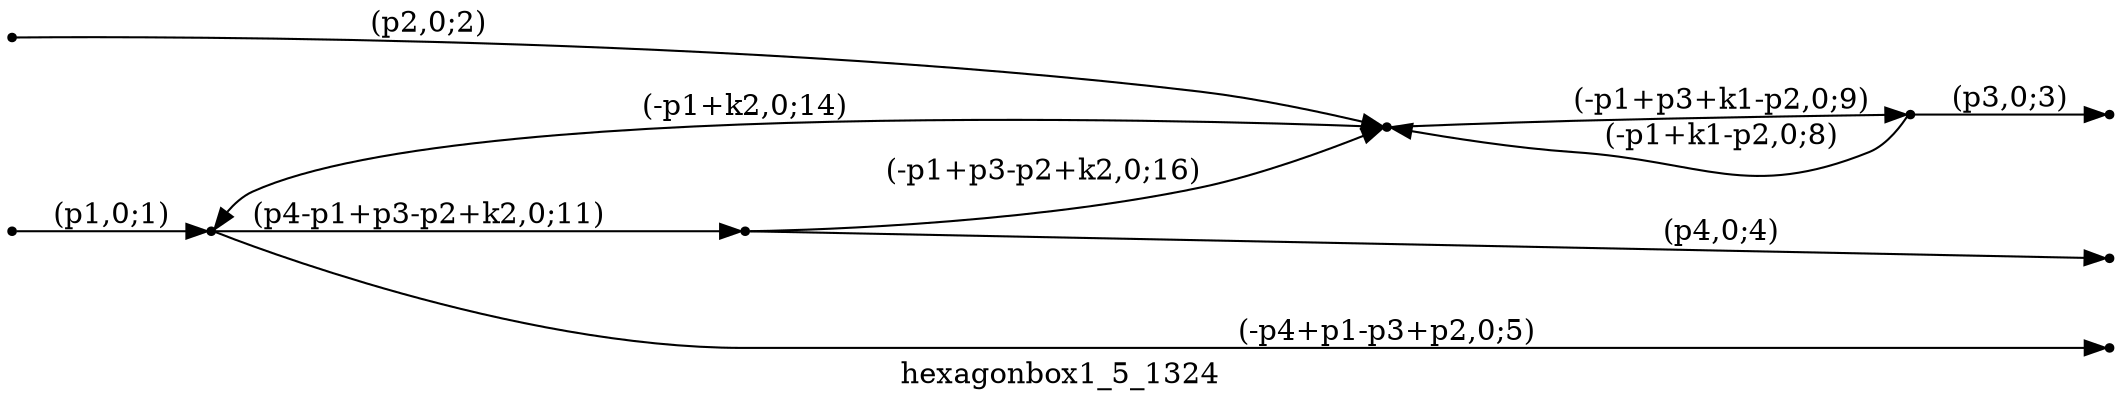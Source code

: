digraph hexagonbox1_5_1324 {
  label="hexagonbox1_5_1324";
  rankdir="LR";
  subgraph edges {
    -1 -> 3 [label="(p1,0;1)"];
    -2 -> 4 [label="(p2,0;2)"];
    1 -> -3 [label="(p3,0;3)"];
    2 -> -4 [label="(p4,0;4)"];
    3 -> -5 [label="(-p4+p1-p3+p2,0;5)"];
    1 -> 4 [label="(-p1+k1-p2,0;8)"];
    4 -> 1 [label="(-p1+p3+k1-p2,0;9)"];
    3 -> 2 [label="(p4-p1+p3-p2+k2,0;11)"];
    4 -> 3 [label="(-p1+k2,0;14)"];
    2 -> 4 [label="(-p1+p3-p2+k2,0;16)"];
  }
  subgraph incoming { rank="source"; -1; -2; }
  subgraph outgoing { rank="sink"; -3; -4; -5; }
-5 [shape=point];
-4 [shape=point];
-3 [shape=point];
-2 [shape=point];
-1 [shape=point];
1 [shape=point];
2 [shape=point];
3 [shape=point];
4 [shape=point];
}

